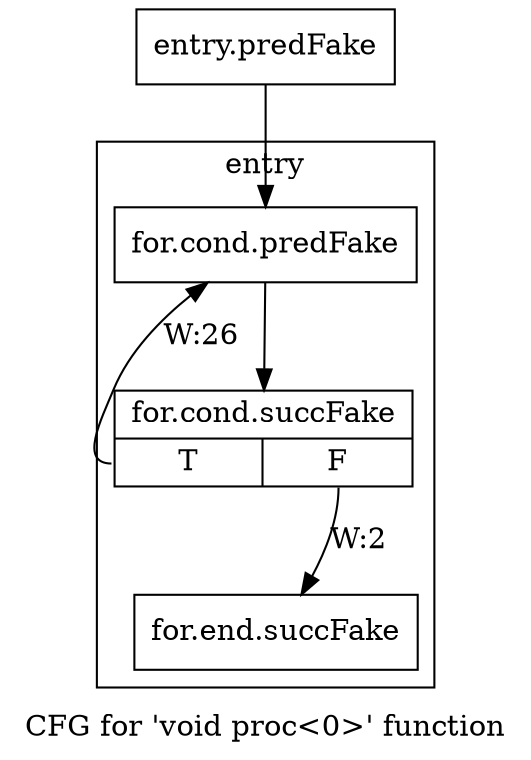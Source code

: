 digraph "CFG for 'void proc\<0\>' function" {
	label="CFG for 'void proc\<0\>' function";

	Node0x43ec370 [shape=record,filename="",linenumber="",label="{entry.predFake}"];
	Node0x43ec370 -> Node0x43ed5e0[ callList="" memoryops="" filename="../../../test.cpp" execusionnum="1"];
	Node0x441d7d0 [shape=record,filename="../../../test.cpp",linenumber="37",label="{for.end.succFake}"];
subgraph cluster_0 {
	label="entry";
	tripcount="25";
	invocationtime="1";

	Node0x43ed5e0 [shape=record,filename="../../../test.cpp",linenumber="29",label="{for.cond.predFake}"];
	Node0x43ed5e0 -> Node0x441d780[ callList="" memoryops="" filename="../../../test.cpp" execusionnum="26"];
	Node0x441d780 [shape=record,filename="../../../test.cpp",linenumber="29",label="{for.cond.succFake|{<s0>T|<s1>F}}"];
	Node0x441d780:s0 -> Node0x43ed5e0[label="W:26" callList="" memoryops="" filename="../../../test.cpp" execusionnum="25"];
	Node0x441d780:s1 -> Node0x441d7d0[label="W:2" callList="" memoryops="" filename="../../../test.cpp" execusionnum="1"];
}
}
